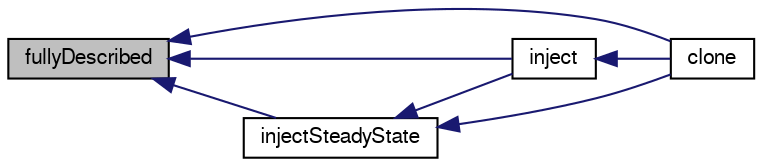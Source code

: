 digraph "fullyDescribed"
{
  bgcolor="transparent";
  edge [fontname="FreeSans",fontsize="10",labelfontname="FreeSans",labelfontsize="10"];
  node [fontname="FreeSans",fontsize="10",shape=record];
  rankdir="LR";
  Node1854 [label="fullyDescribed",height=0.2,width=0.4,color="black", fillcolor="grey75", style="filled", fontcolor="black"];
  Node1854 -> Node1855 [dir="back",color="midnightblue",fontsize="10",style="solid",fontname="FreeSans"];
  Node1855 [label="clone",height=0.2,width=0.4,color="black",URL="$a24074.html#ac6d7055f88f8ceb366a9f64d3ba635e0",tooltip="Construct and return a clone. "];
  Node1854 -> Node1856 [dir="back",color="midnightblue",fontsize="10",style="solid",fontname="FreeSans"];
  Node1856 [label="inject",height=0.2,width=0.4,color="black",URL="$a24074.html#ad56021712258ad92961ed1dcb0941870",tooltip="Main injection loop. "];
  Node1856 -> Node1855 [dir="back",color="midnightblue",fontsize="10",style="solid",fontname="FreeSans"];
  Node1854 -> Node1857 [dir="back",color="midnightblue",fontsize="10",style="solid",fontname="FreeSans"];
  Node1857 [label="injectSteadyState",height=0.2,width=0.4,color="black",URL="$a24074.html#a9c90fd504e4159250942be6d20db9095",tooltip="Main injection loop - steady-state. "];
  Node1857 -> Node1855 [dir="back",color="midnightblue",fontsize="10",style="solid",fontname="FreeSans"];
  Node1857 -> Node1856 [dir="back",color="midnightblue",fontsize="10",style="solid",fontname="FreeSans"];
}
